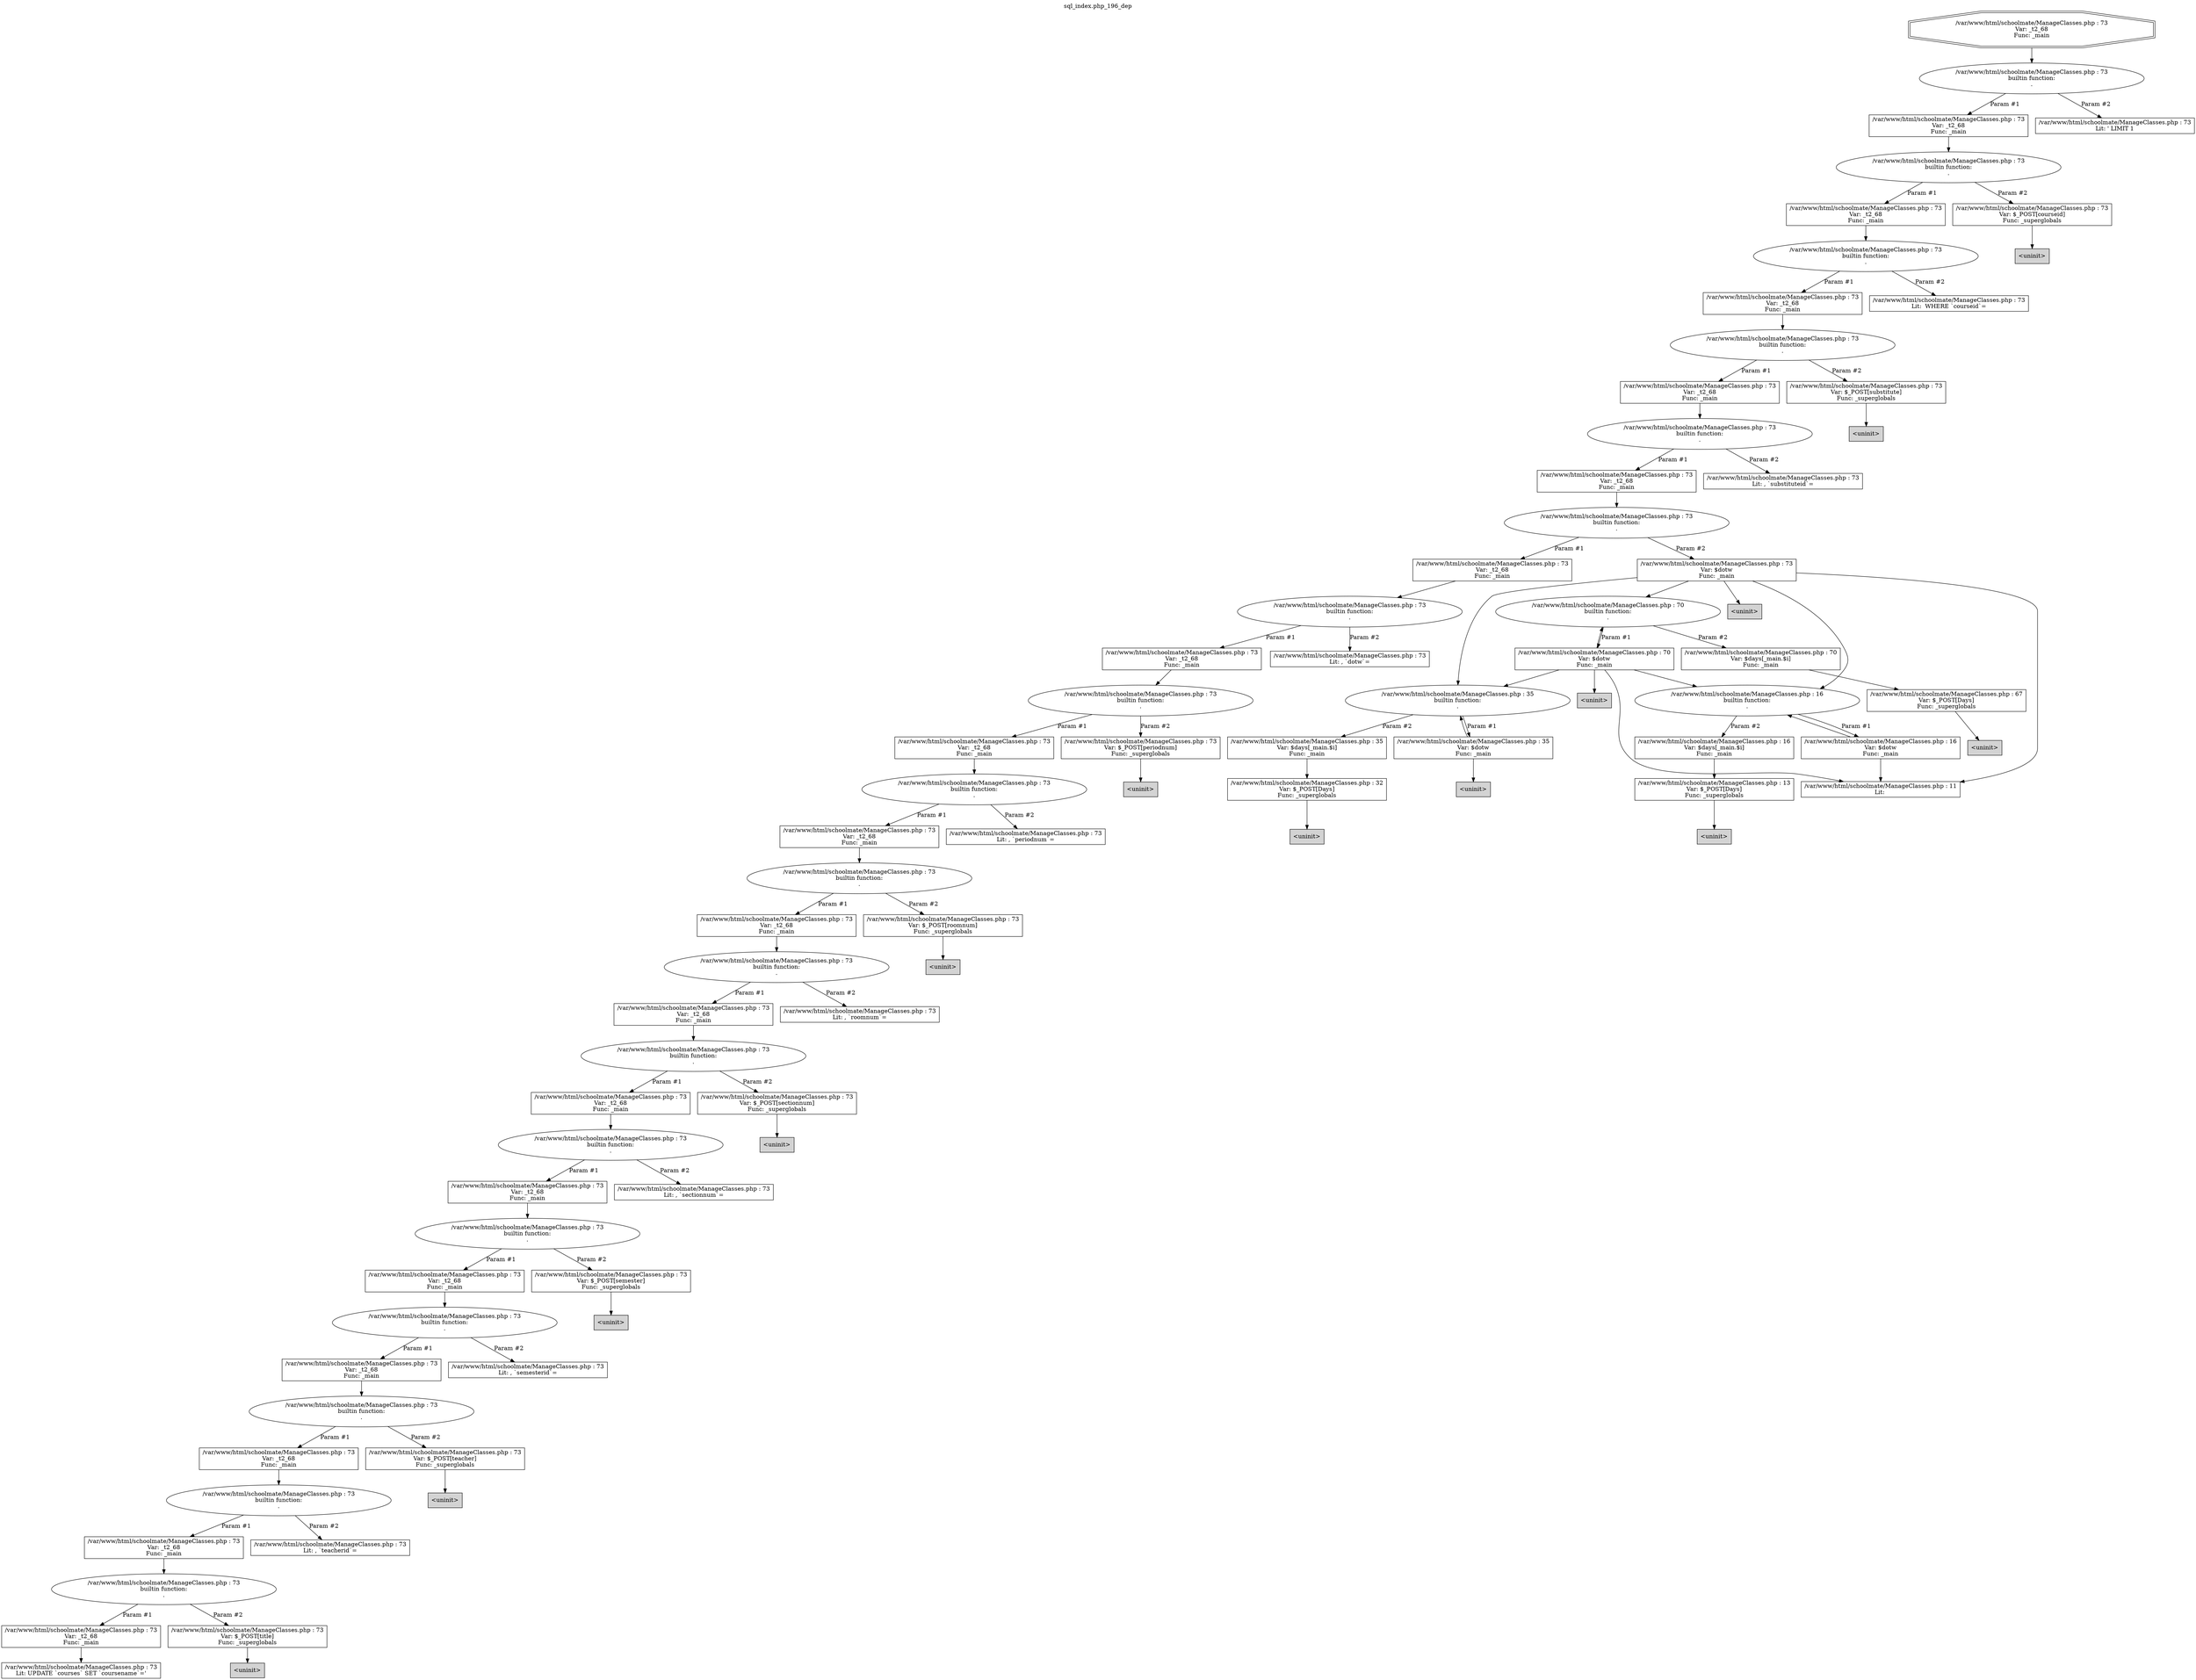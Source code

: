 digraph cfg {
  label="sql_index.php_196_dep";
  labelloc=t;
  n1 [shape=doubleoctagon, label="/var/www/html/schoolmate/ManageClasses.php : 73\nVar: _t2_68\nFunc: _main\n"];
  n2 [shape=ellipse, label="/var/www/html/schoolmate/ManageClasses.php : 73\nbuiltin function:\n.\n"];
  n3 [shape=box, label="/var/www/html/schoolmate/ManageClasses.php : 73\nVar: _t2_68\nFunc: _main\n"];
  n4 [shape=ellipse, label="/var/www/html/schoolmate/ManageClasses.php : 73\nbuiltin function:\n.\n"];
  n5 [shape=box, label="/var/www/html/schoolmate/ManageClasses.php : 73\nVar: _t2_68\nFunc: _main\n"];
  n6 [shape=ellipse, label="/var/www/html/schoolmate/ManageClasses.php : 73\nbuiltin function:\n.\n"];
  n7 [shape=box, label="/var/www/html/schoolmate/ManageClasses.php : 73\nVar: _t2_68\nFunc: _main\n"];
  n8 [shape=ellipse, label="/var/www/html/schoolmate/ManageClasses.php : 73\nbuiltin function:\n.\n"];
  n9 [shape=box, label="/var/www/html/schoolmate/ManageClasses.php : 73\nVar: _t2_68\nFunc: _main\n"];
  n10 [shape=ellipse, label="/var/www/html/schoolmate/ManageClasses.php : 73\nbuiltin function:\n.\n"];
  n11 [shape=box, label="/var/www/html/schoolmate/ManageClasses.php : 73\nVar: _t2_68\nFunc: _main\n"];
  n12 [shape=ellipse, label="/var/www/html/schoolmate/ManageClasses.php : 73\nbuiltin function:\n.\n"];
  n13 [shape=box, label="/var/www/html/schoolmate/ManageClasses.php : 73\nVar: _t2_68\nFunc: _main\n"];
  n14 [shape=ellipse, label="/var/www/html/schoolmate/ManageClasses.php : 73\nbuiltin function:\n.\n"];
  n15 [shape=box, label="/var/www/html/schoolmate/ManageClasses.php : 73\nVar: _t2_68\nFunc: _main\n"];
  n16 [shape=ellipse, label="/var/www/html/schoolmate/ManageClasses.php : 73\nbuiltin function:\n.\n"];
  n17 [shape=box, label="/var/www/html/schoolmate/ManageClasses.php : 73\nVar: _t2_68\nFunc: _main\n"];
  n18 [shape=ellipse, label="/var/www/html/schoolmate/ManageClasses.php : 73\nbuiltin function:\n.\n"];
  n19 [shape=box, label="/var/www/html/schoolmate/ManageClasses.php : 73\nVar: _t2_68\nFunc: _main\n"];
  n20 [shape=ellipse, label="/var/www/html/schoolmate/ManageClasses.php : 73\nbuiltin function:\n.\n"];
  n21 [shape=box, label="/var/www/html/schoolmate/ManageClasses.php : 73\nVar: _t2_68\nFunc: _main\n"];
  n22 [shape=ellipse, label="/var/www/html/schoolmate/ManageClasses.php : 73\nbuiltin function:\n.\n"];
  n23 [shape=box, label="/var/www/html/schoolmate/ManageClasses.php : 73\nVar: _t2_68\nFunc: _main\n"];
  n24 [shape=ellipse, label="/var/www/html/schoolmate/ManageClasses.php : 73\nbuiltin function:\n.\n"];
  n25 [shape=box, label="/var/www/html/schoolmate/ManageClasses.php : 73\nVar: _t2_68\nFunc: _main\n"];
  n26 [shape=ellipse, label="/var/www/html/schoolmate/ManageClasses.php : 73\nbuiltin function:\n.\n"];
  n27 [shape=box, label="/var/www/html/schoolmate/ManageClasses.php : 73\nVar: _t2_68\nFunc: _main\n"];
  n28 [shape=ellipse, label="/var/www/html/schoolmate/ManageClasses.php : 73\nbuiltin function:\n.\n"];
  n29 [shape=box, label="/var/www/html/schoolmate/ManageClasses.php : 73\nVar: _t2_68\nFunc: _main\n"];
  n30 [shape=ellipse, label="/var/www/html/schoolmate/ManageClasses.php : 73\nbuiltin function:\n.\n"];
  n31 [shape=box, label="/var/www/html/schoolmate/ManageClasses.php : 73\nVar: _t2_68\nFunc: _main\n"];
  n32 [shape=ellipse, label="/var/www/html/schoolmate/ManageClasses.php : 73\nbuiltin function:\n.\n"];
  n33 [shape=box, label="/var/www/html/schoolmate/ManageClasses.php : 73\nVar: _t2_68\nFunc: _main\n"];
  n34 [shape=ellipse, label="/var/www/html/schoolmate/ManageClasses.php : 73\nbuiltin function:\n.\n"];
  n35 [shape=box, label="/var/www/html/schoolmate/ManageClasses.php : 73\nVar: _t2_68\nFunc: _main\n"];
  n36 [shape=ellipse, label="/var/www/html/schoolmate/ManageClasses.php : 73\nbuiltin function:\n.\n"];
  n37 [shape=box, label="/var/www/html/schoolmate/ManageClasses.php : 73\nVar: _t2_68\nFunc: _main\n"];
  n38 [shape=box, label="/var/www/html/schoolmate/ManageClasses.php : 73\nLit: UPDATE `courses` SET `coursename`='\n"];
  n39 [shape=box, label="/var/www/html/schoolmate/ManageClasses.php : 73\nVar: $_POST[title]\nFunc: _superglobals\n"];
  n40 [shape=box, label="<uninit>",style=filled];
  n41 [shape=box, label="/var/www/html/schoolmate/ManageClasses.php : 73\nLit: , `teacherid`=\n"];
  n42 [shape=box, label="/var/www/html/schoolmate/ManageClasses.php : 73\nVar: $_POST[teacher]\nFunc: _superglobals\n"];
  n43 [shape=box, label="<uninit>",style=filled];
  n44 [shape=box, label="/var/www/html/schoolmate/ManageClasses.php : 73\nLit: , `semesterid`=\n"];
  n45 [shape=box, label="/var/www/html/schoolmate/ManageClasses.php : 73\nVar: $_POST[semester]\nFunc: _superglobals\n"];
  n46 [shape=box, label="<uninit>",style=filled];
  n47 [shape=box, label="/var/www/html/schoolmate/ManageClasses.php : 73\nLit: , `sectionnum`=\n"];
  n48 [shape=box, label="/var/www/html/schoolmate/ManageClasses.php : 73\nVar: $_POST[sectionnum]\nFunc: _superglobals\n"];
  n49 [shape=box, label="<uninit>",style=filled];
  n50 [shape=box, label="/var/www/html/schoolmate/ManageClasses.php : 73\nLit: , `roomnum`=\n"];
  n51 [shape=box, label="/var/www/html/schoolmate/ManageClasses.php : 73\nVar: $_POST[roomnum]\nFunc: _superglobals\n"];
  n52 [shape=box, label="<uninit>",style=filled];
  n53 [shape=box, label="/var/www/html/schoolmate/ManageClasses.php : 73\nLit: , `periodnum`=\n"];
  n54 [shape=box, label="/var/www/html/schoolmate/ManageClasses.php : 73\nVar: $_POST[periodnum]\nFunc: _superglobals\n"];
  n55 [shape=box, label="<uninit>",style=filled];
  n56 [shape=box, label="/var/www/html/schoolmate/ManageClasses.php : 73\nLit: , `dotw`=\n"];
  n57 [shape=box, label="/var/www/html/schoolmate/ManageClasses.php : 73\nVar: $dotw\nFunc: _main\n"];
  n58 [shape=box, label="/var/www/html/schoolmate/ManageClasses.php : 11\nLit: \n"];
  n59 [shape=ellipse, label="/var/www/html/schoolmate/ManageClasses.php : 35\nbuiltin function:\n.\n"];
  n60 [shape=box, label="/var/www/html/schoolmate/ManageClasses.php : 35\nVar: $dotw\nFunc: _main\n"];
  n61 [shape=box, label="<uninit>",style=filled];
  n62 [shape=box, label="/var/www/html/schoolmate/ManageClasses.php : 35\nVar: $days[_main.$i]\nFunc: _main\n"];
  n63 [shape=box, label="/var/www/html/schoolmate/ManageClasses.php : 32\nVar: $_POST[Days]\nFunc: _superglobals\n"];
  n64 [shape=box, label="<uninit>",style=filled];
  n65 [shape=ellipse, label="/var/www/html/schoolmate/ManageClasses.php : 70\nbuiltin function:\n.\n"];
  n66 [shape=box, label="/var/www/html/schoolmate/ManageClasses.php : 70\nVar: $dotw\nFunc: _main\n"];
  n67 [shape=box, label="<uninit>",style=filled];
  n68 [shape=ellipse, label="/var/www/html/schoolmate/ManageClasses.php : 16\nbuiltin function:\n.\n"];
  n69 [shape=box, label="/var/www/html/schoolmate/ManageClasses.php : 16\nVar: $dotw\nFunc: _main\n"];
  n70 [shape=box, label="/var/www/html/schoolmate/ManageClasses.php : 16\nVar: $days[_main.$i]\nFunc: _main\n"];
  n71 [shape=box, label="/var/www/html/schoolmate/ManageClasses.php : 13\nVar: $_POST[Days]\nFunc: _superglobals\n"];
  n72 [shape=box, label="<uninit>",style=filled];
  n73 [shape=box, label="/var/www/html/schoolmate/ManageClasses.php : 70\nVar: $days[_main.$i]\nFunc: _main\n"];
  n74 [shape=box, label="/var/www/html/schoolmate/ManageClasses.php : 67\nVar: $_POST[Days]\nFunc: _superglobals\n"];
  n75 [shape=box, label="<uninit>",style=filled];
  n76 [shape=box, label="<uninit>",style=filled];
  n77 [shape=box, label="/var/www/html/schoolmate/ManageClasses.php : 73\nLit: , `substituteid`=\n"];
  n78 [shape=box, label="/var/www/html/schoolmate/ManageClasses.php : 73\nVar: $_POST[substitute]\nFunc: _superglobals\n"];
  n79 [shape=box, label="<uninit>",style=filled];
  n80 [shape=box, label="/var/www/html/schoolmate/ManageClasses.php : 73\nLit:  WHERE `courseid`=\n"];
  n81 [shape=box, label="/var/www/html/schoolmate/ManageClasses.php : 73\nVar: $_POST[courseid]\nFunc: _superglobals\n"];
  n82 [shape=box, label="<uninit>",style=filled];
  n83 [shape=box, label="/var/www/html/schoolmate/ManageClasses.php : 73\nLit: ' LIMIT 1\n"];
  n1 -> n2;
  n3 -> n4;
  n5 -> n6;
  n7 -> n8;
  n9 -> n10;
  n11 -> n12;
  n13 -> n14;
  n15 -> n16;
  n17 -> n18;
  n19 -> n20;
  n21 -> n22;
  n23 -> n24;
  n25 -> n26;
  n27 -> n28;
  n29 -> n30;
  n31 -> n32;
  n33 -> n34;
  n35 -> n36;
  n37 -> n38;
  n36 -> n37[label="Param #1"];
  n36 -> n39[label="Param #2"];
  n39 -> n40;
  n34 -> n35[label="Param #1"];
  n34 -> n41[label="Param #2"];
  n32 -> n33[label="Param #1"];
  n32 -> n42[label="Param #2"];
  n42 -> n43;
  n30 -> n31[label="Param #1"];
  n30 -> n44[label="Param #2"];
  n28 -> n29[label="Param #1"];
  n28 -> n45[label="Param #2"];
  n45 -> n46;
  n26 -> n27[label="Param #1"];
  n26 -> n47[label="Param #2"];
  n24 -> n25[label="Param #1"];
  n24 -> n48[label="Param #2"];
  n48 -> n49;
  n22 -> n23[label="Param #1"];
  n22 -> n50[label="Param #2"];
  n20 -> n21[label="Param #1"];
  n20 -> n51[label="Param #2"];
  n51 -> n52;
  n18 -> n19[label="Param #1"];
  n18 -> n53[label="Param #2"];
  n16 -> n17[label="Param #1"];
  n16 -> n54[label="Param #2"];
  n54 -> n55;
  n14 -> n15[label="Param #1"];
  n14 -> n56[label="Param #2"];
  n12 -> n13[label="Param #1"];
  n12 -> n57[label="Param #2"];
  n57 -> n58;
  n57 -> n59;
  n57 -> n65;
  n57 -> n76;
  n57 -> n68;
  n60 -> n59;
  n60 -> n61;
  n59 -> n60[label="Param #1"];
  n59 -> n62[label="Param #2"];
  n63 -> n64;
  n62 -> n63;
  n66 -> n58;
  n66 -> n59;
  n66 -> n65;
  n66 -> n67;
  n66 -> n68;
  n69 -> n58;
  n69 -> n68;
  n68 -> n69[label="Param #1"];
  n68 -> n70[label="Param #2"];
  n71 -> n72;
  n70 -> n71;
  n65 -> n66[label="Param #1"];
  n65 -> n73[label="Param #2"];
  n74 -> n75;
  n73 -> n74;
  n10 -> n11[label="Param #1"];
  n10 -> n77[label="Param #2"];
  n8 -> n9[label="Param #1"];
  n8 -> n78[label="Param #2"];
  n78 -> n79;
  n6 -> n7[label="Param #1"];
  n6 -> n80[label="Param #2"];
  n4 -> n5[label="Param #1"];
  n4 -> n81[label="Param #2"];
  n81 -> n82;
  n2 -> n3[label="Param #1"];
  n2 -> n83[label="Param #2"];
}
